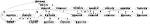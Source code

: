 digraph G {
    dpi="1000";
    size="1,1";
    "64:55:b1:38:7c:85" -> "ff:ff:ff:ff:ff:ff" [ label="13" ];
    "2c:f0:a2:1c:24:52" -> "33:33:00:00:00:02" [ label="10" ];
    "d0:53:49:30:3a:8d" -> "01:00:5e:00:00:fc" [ label="5" ];
    "80:e6:50:01:93:cc" -> "ff:ff:ff:ff:ff:ff" [ label="26" ];
    "2c:f0:a2:1c:24:52" -> "01:00:5e:00:00:02" [ label="4" ];
    "ac:bc:32:cc:72:db" -> "ff:ff:ff:ff:ff:ff" [ label="4" ];
    "d0:53:49:30:3a:8d" -> "33:33:00:01:00:02" [ label="8" ];
    "2c:f0:a2:1c:24:52" -> "33:33:00:00:00:fb" [ label="22" ];
    "e4:9a:79:b9:a7:9e" -> "01:00:5e:00:00:fb" [ label="9" ];
    "ac:bc:32:cc:72:db" -> "64:55:b1:38:7c:85" [ label="50053" ];
    "cc:a2:23:b2:5a:31" -> "ff:ff:ff:ff:ff:ff" [ label="11" ];
    "e4:9a:79:b9:a7:9e" -> "33:33:00:00:00:fb" [ label="7" ];
    "ac:bc:32:cc:72:db" -> "d0:53:49:30:3a:8d" [ label="19" ];
    "c8:85:50:d5:f6:b6" -> "01:00:5e:00:00:fb" [ label="1" ];
    "ac:bc:32:cc:72:db" -> "33:33:00:00:00:fb" [ label="4" ];
    "d0:53:49:30:3a:8d" -> "33:33:00:00:00:0c" [ label="42" ];
    "64:55:b1:38:7c:85" -> "01:00:5e:7f:ff:fa" [ label="188" ];
    "80:e6:50:01:93:cc" -> "01:00:5e:7f:ff:fa" [ label="21" ];
    "84:8e:0c:6a:f1:2a" -> "01:00:5e:00:00:fb" [ label="6" ];
    "ac:bc:32:cc:72:db" -> "01:00:5e:00:00:fb" [ label="7" ];
    "ac:bc:32:cc:72:db" -> "01:00:5e:7f:ff:fa" [ label="20" ];
    "d0:53:49:30:3a:8d" -> "01:00:5e:7f:ff:fa" [ label="34" ];
    "84:8e:0c:6a:f1:2a" -> "33:33:00:00:00:fb" [ label="4" ];
    "64:55:b1:38:7c:85" -> "01:00:5e:00:00:01" [ label="10" ];
    "cc:a2:23:b2:5a:31" -> "01:00:5e:7f:ff:fa" [ label="2" ];
    "2c:f0:a2:1c:24:52" -> "01:00:5e:00:00:fb" [ label="29" ];
    "d0:53:49:30:3a:8d" -> "ac:bc:32:cc:72:db" [ label="14" ];
    "2c:f0:a2:1c:24:52" -> "33:33:00:00:00:16" [ label="8" ];
    "c8:85:50:d5:f6:b6" -> "33:33:00:00:00:16" [ label="2" ];
    "d0:53:49:30:3a:8d" -> "ff:ff:ff:ff:ff:ff" [ label="5" ];
    "64:55:b1:38:7c:85" -> "ac:bc:32:cc:72:db" [ label="97723" ];
    "90:60:f1:81:57:3e" -> "33:33:00:00:00:02" [ label="6" ];
}